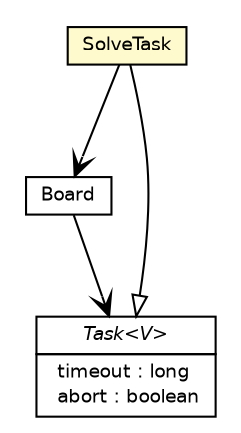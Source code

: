 #!/usr/local/bin/dot
#
# Class diagram 
# Generated by UmlGraph version 4.6 (http://www.spinellis.gr/sw/umlgraph)
#

digraph G {
	edge [fontname="Helvetica",fontsize=10,labelfontname="Helvetica",labelfontsize=10];
	node [fontname="Helvetica",fontsize=10,shape=plaintext];
	// com.googlecode.npuzzle.npuzzleui.effects.SolveTask
	c1030 [label=<<table border="0" cellborder="1" cellspacing="0" cellpadding="2" port="p" bgcolor="lemonChiffon" href="./SolveTask.html">
		<tr><td><table border="0" cellspacing="0" cellpadding="1">
			<tr><td> SolveTask </td></tr>
		</table></td></tr>
		</table>>, fontname="Helvetica", fontcolor="black", fontsize=9.0];
	// com.googlecode.npuzzle.npuzzleui.Board
	c1039 [label=<<table border="0" cellborder="1" cellspacing="0" cellpadding="2" port="p" href="../Board.html">
		<tr><td><table border="0" cellspacing="0" cellpadding="1">
			<tr><td> Board </td></tr>
		</table></td></tr>
		</table>>, fontname="Helvetica", fontcolor="black", fontsize=9.0];
	//com.googlecode.npuzzle.npuzzleui.effects.SolveTask extends org.apache.pivot.util.concurrent.Task<java.lang.Boolean>
	c1040:p -> c1030:p [dir=back,arrowtail=empty];
	// com.googlecode.npuzzle.npuzzleui.effects.SolveTask NAVASSOC com.googlecode.npuzzle.npuzzleui.Board
	c1030:p -> c1039:p [taillabel="", label="", headlabel="", fontname="Helvetica", fontcolor="black", fontsize=10.0, color="black", arrowhead=open];
	// com.googlecode.npuzzle.npuzzleui.Board NAVASSOC org.apache.pivot.util.concurrent.Task<V>
	c1039:p -> c1040:p [taillabel="", label="", headlabel="", fontname="Helvetica", fontcolor="black", fontsize=10.0, color="black", arrowhead=open];
	// org.apache.pivot.util.concurrent.Task<V>
	c1040 [label=<<table border="0" cellborder="1" cellspacing="0" cellpadding="2" port="p">
		<tr><td><table border="0" cellspacing="0" cellpadding="1">
			<tr><td><font face="Helvetica-Oblique"> Task&lt;V&gt; </font></td></tr>
		</table></td></tr>
		<tr><td><table border="0" cellspacing="0" cellpadding="1">
			<tr><td align="left">  timeout : long </td></tr>
			<tr><td align="left">  abort : boolean </td></tr>
		</table></td></tr>
		</table>>, fontname="Helvetica", fontcolor="black", fontsize=9.0];
}

